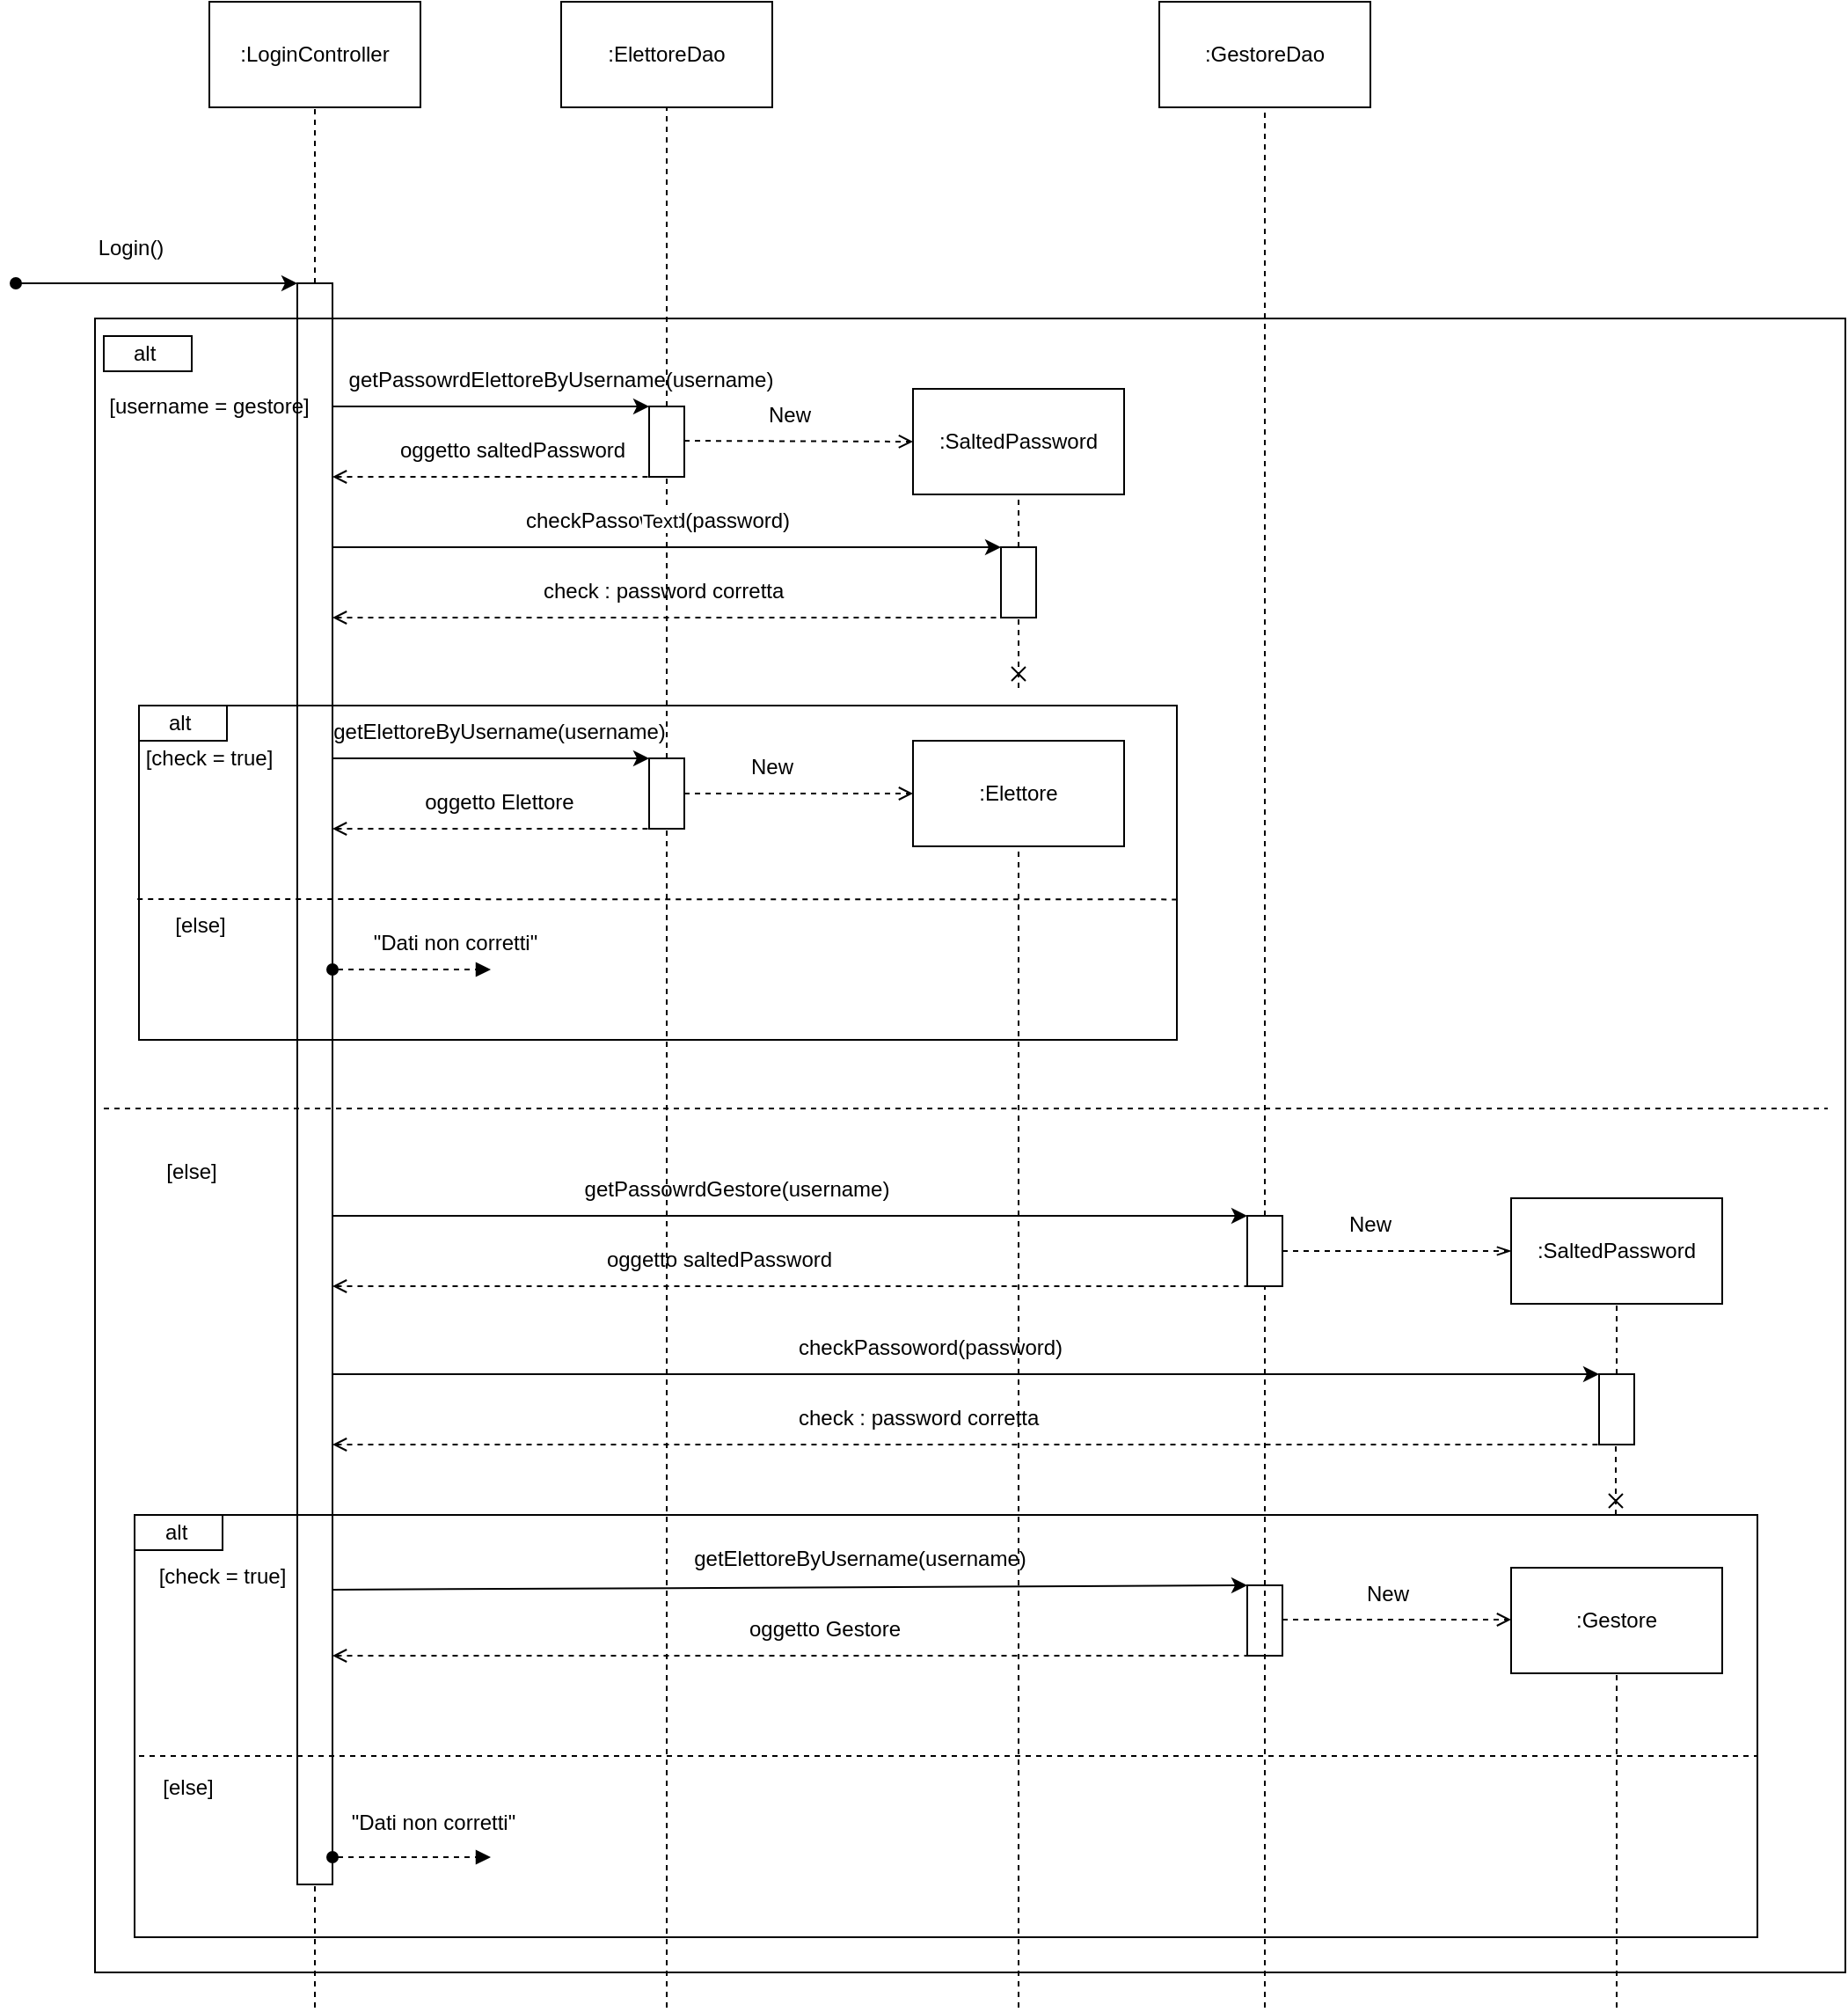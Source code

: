<mxfile version="16.5.1" type="device"><diagram id="kgpKYQtTHZ0yAKxKKP6v" name="Page-1"><mxGraphModel dx="1273" dy="1432" grid="1" gridSize="10" guides="1" tooltips="1" connect="1" arrows="1" fold="1" page="1" pageScale="1" pageWidth="850" pageHeight="1100" math="0" shadow="0"><root><mxCell id="0"/><mxCell id="1" parent="0"/><mxCell id="zimkhV02M0Bjvxlwnk5M-21" value="" style="rounded=0;whiteSpace=wrap;html=1;glass=0;strokeWidth=1;fillColor=none;" parent="1" vertex="1"><mxGeometry x="295" y="390" width="995" height="940" as="geometry"/></mxCell><mxCell id="ufNVCwmknLAOOjxs-UCy-55" value="&lt;mxGraphModel&gt;&lt;root&gt;&lt;mxCell id=&quot;0&quot;/&gt;&lt;mxCell id=&quot;1&quot; parent=&quot;0&quot;/&gt;&lt;mxCell id=&quot;2&quot; value=&quot;&amp;lt;span style=&amp;quot;color: rgba(0 , 0 , 0 , 0) ; font-family: monospace ; font-size: 0px&amp;quot;&amp;gt;%3CmxGraphModel%3E%3Croot%3E%3CmxCell%20id%3D%220%22%2F%3E%3CmxCell%20id%3D%221%22%20parent%3D%220%22%2F%3E%3CmxCell%20id%3D%222%22%20value%3D%22%22%20style%3D%22endArrow%3Dclassic%3Bhtml%3D1%3Brounded%3D0%3B%22%20edge%3D%221%22%20parent%3D%221%22%3E%3CmxGeometry%20width%3D%2250%22%20height%3D%2250%22%20relative%3D%221%22%20as%3D%22geometry%22%3E%3CmxPoint%20x%3D%22520%22%20y%3D%22550%22%20as%3D%22sourcePoint%22%2F%3E%3CmxPoint%20x%3D%22430%22%20y%3D%22550%22%20as%3D%22targetPoint%22%2F%3E%3C%2FmxGeometry%3E%3C%2FmxCell%3E%3C%2Froot%3E%3C%2FmxGraphModel%3E" style="rounded=0;whiteSpace=wrap;html=1;glass=0;strokeWidth=1;fillColor=none;" vertex="1" parent="1"><mxGeometry x="317.5" y="1070" width="922.5" height="240" as="geometry"/></mxCell><mxCell id="zimkhV02M0Bjvxlwnk5M-40" value="&lt;mxGraphModel&gt;&lt;root&gt;&lt;mxCell id=&quot;0&quot;/&gt;&lt;mxCell id=&quot;1&quot; parent=&quot;0&quot;/&gt;&lt;mxCell id=&quot;2&quot; value=&quot;&amp;lt;span style=&amp;quot;color: rgba(0 , 0 , 0 , 0) ; font-family: monospace ; font-size: 0px&amp;quot;&amp;gt;%3CmxGraphModel%3E%3Croot%3E%3CmxCell%20id%3D%220%22%2F%3E%3CmxCell%20id%3D%221%22%20parent%3D%220%22%2F%3E%3CmxCell%20id%3D%222%22%20value%3D%22%22%20style%3D%22endArrow%3Dclassic%3Bhtml%3D1%3Brounded%3D0%3B%22%20edge%3D%221%22%20parent%3D%221%22%3E%3CmxGeometry%20width%3D%2250%22%20height%3D%2250%22%20relative%3D%221%22%20as%3D%22geometry%22%3E%3CmxPoint%20x%3D%22520%22%20y%3D%22550%22%20as%3D%22sourcePoint%22%2F%3E%3CmxPoint%20x%3D%22430%22%20y%3D%22550%22%20as%3D%22targetPoint%22%2F%3E%3C%2FmxGeometry%3E%3C%2FmxCell%3E%3C%2Froot%3E%3C%2FmxGraphModel%3E" style="rounded=0;whiteSpace=wrap;html=1;glass=0;strokeWidth=1;fillColor=none;" parent="1" vertex="1"><mxGeometry x="320" y="610" width="590" height="190" as="geometry"/></mxCell><mxCell id="zimkhV02M0Bjvxlwnk5M-27" value="" style="rounded=0;whiteSpace=wrap;html=1;glass=0;strokeWidth=1;fillColor=none;" parent="1" vertex="1"><mxGeometry x="410" y="370" width="20" height="910" as="geometry"/></mxCell><mxCell id="zimkhV02M0Bjvxlwnk5M-2" value=":LoginController" style="rounded=0;whiteSpace=wrap;html=1;" parent="1" vertex="1"><mxGeometry x="360" y="210" width="120" height="60" as="geometry"/></mxCell><mxCell id="zimkhV02M0Bjvxlwnk5M-3" value=":ElettoreDao" style="rounded=0;whiteSpace=wrap;html=1;" parent="1" vertex="1"><mxGeometry x="560" y="210" width="120" height="60" as="geometry"/></mxCell><mxCell id="zimkhV02M0Bjvxlwnk5M-5" value="" style="endArrow=none;dashed=1;html=1;rounded=0;entryX=0.5;entryY=1;entryDx=0;entryDy=0;startArrow=none;" parent="1" source="zimkhV02M0Bjvxlwnk5M-27" target="zimkhV02M0Bjvxlwnk5M-2" edge="1"><mxGeometry width="50" height="50" relative="1" as="geometry"><mxPoint x="420" y="580" as="sourcePoint"/><mxPoint x="470" y="270" as="targetPoint"/></mxGeometry></mxCell><mxCell id="zimkhV02M0Bjvxlwnk5M-6" value="" style="endArrow=none;dashed=1;html=1;rounded=0;entryX=0.5;entryY=1;entryDx=0;entryDy=0;startArrow=none;" parent="1" source="zimkhV02M0Bjvxlwnk5M-30" target="zimkhV02M0Bjvxlwnk5M-3" edge="1"><mxGeometry width="50" height="50" relative="1" as="geometry"><mxPoint x="620" y="570" as="sourcePoint"/><mxPoint x="700" y="240" as="targetPoint"/></mxGeometry></mxCell><mxCell id="zimkhV02M0Bjvxlwnk5M-11" value="" style="endArrow=classic;html=1;rounded=0;endFill=1;startArrow=oval;startFill=1;" parent="1" edge="1"><mxGeometry width="50" height="50" relative="1" as="geometry"><mxPoint x="250" y="370" as="sourcePoint"/><mxPoint x="410" y="370" as="targetPoint"/></mxGeometry></mxCell><mxCell id="zimkhV02M0Bjvxlwnk5M-20" value="Login()" style="text;html=1;align=center;verticalAlign=middle;resizable=0;points=[];autosize=1;strokeColor=none;fillColor=none;" parent="1" vertex="1"><mxGeometry x="290" y="340" width="50" height="20" as="geometry"/></mxCell><mxCell id="zimkhV02M0Bjvxlwnk5M-22" value="alt&amp;nbsp;" style="rounded=0;whiteSpace=wrap;html=1;" parent="1" vertex="1"><mxGeometry x="300" y="400" width="50" height="20" as="geometry"/></mxCell><mxCell id="zimkhV02M0Bjvxlwnk5M-25" value="" style="endArrow=classic;html=1;rounded=0;startArrow=none;entryX=0;entryY=0;entryDx=0;entryDy=0;" parent="1" target="zimkhV02M0Bjvxlwnk5M-30" edge="1"><mxGeometry width="50" height="50" relative="1" as="geometry"><mxPoint x="430" y="440" as="sourcePoint"/><mxPoint x="600" y="440" as="targetPoint"/></mxGeometry></mxCell><mxCell id="zimkhV02M0Bjvxlwnk5M-26" value="getPassowrdElettoreByUsername(username)" style="text;html=1;strokeColor=none;fillColor=none;align=center;verticalAlign=middle;whiteSpace=wrap;rounded=0;glass=0;" parent="1" vertex="1"><mxGeometry x="530" y="410" width="60" height="30" as="geometry"/></mxCell><mxCell id="zimkhV02M0Bjvxlwnk5M-23" value="[username = gestore]" style="text;html=1;strokeColor=none;fillColor=none;align=center;verticalAlign=middle;whiteSpace=wrap;rounded=0;" parent="1" vertex="1"><mxGeometry x="295" y="430" width="130" height="20" as="geometry"/></mxCell><mxCell id="zimkhV02M0Bjvxlwnk5M-30" value="" style="rounded=0;whiteSpace=wrap;html=1;glass=0;strokeWidth=1;fillColor=none;" parent="1" vertex="1"><mxGeometry x="610" y="440" width="20" height="40" as="geometry"/></mxCell><mxCell id="zimkhV02M0Bjvxlwnk5M-35" value=":GestoreDao" style="rounded=0;whiteSpace=wrap;html=1;" parent="1" vertex="1"><mxGeometry x="900" y="210" width="120" height="60" as="geometry"/></mxCell><mxCell id="zimkhV02M0Bjvxlwnk5M-36" value="" style="endArrow=none;dashed=1;html=1;rounded=0;startArrow=none;entryX=0.5;entryY=1;entryDx=0;entryDy=0;" parent="1" source="zimkhV02M0Bjvxlwnk5M-84" target="zimkhV02M0Bjvxlwnk5M-35" edge="1"><mxGeometry width="50" height="50" relative="1" as="geometry"><mxPoint x="960" y="1020" as="sourcePoint"/><mxPoint x="960" y="210" as="targetPoint"/></mxGeometry></mxCell><mxCell id="zimkhV02M0Bjvxlwnk5M-41" value="alt&amp;nbsp;" style="rounded=0;whiteSpace=wrap;html=1;" parent="1" vertex="1"><mxGeometry x="320" y="610" width="50" height="20" as="geometry"/></mxCell><mxCell id="zimkhV02M0Bjvxlwnk5M-47" value="" style="endArrow=classic;html=1;rounded=0;endFill=1;entryX=0;entryY=0;entryDx=0;entryDy=0;" parent="1" edge="1" target="ufNVCwmknLAOOjxs-UCy-6"><mxGeometry width="50" height="50" relative="1" as="geometry"><mxPoint x="430" y="520" as="sourcePoint"/><mxPoint x="800" y="520" as="targetPoint"/></mxGeometry></mxCell><mxCell id="zimkhV02M0Bjvxlwnk5M-50" value="checkPassoword(password)" style="text;html=1;strokeColor=none;fillColor=none;align=center;verticalAlign=middle;whiteSpace=wrap;rounded=0;glass=0;" parent="1" vertex="1"><mxGeometry x="585" y="490" width="60" height="30" as="geometry"/></mxCell><mxCell id="zimkhV02M0Bjvxlwnk5M-53" value="[check = true]" style="text;html=1;strokeColor=none;fillColor=none;align=center;verticalAlign=middle;whiteSpace=wrap;rounded=0;glass=0;" parent="1" vertex="1"><mxGeometry x="305" y="630" width="110" height="20" as="geometry"/></mxCell><mxCell id="zimkhV02M0Bjvxlwnk5M-55" value="" style="endArrow=none;dashed=1;html=1;rounded=0;entryX=0.5;entryY=1;entryDx=0;entryDy=0;startArrow=none;" parent="1" source="zimkhV02M0Bjvxlwnk5M-65" target="zimkhV02M0Bjvxlwnk5M-30" edge="1"><mxGeometry width="50" height="50" relative="1" as="geometry"><mxPoint x="620" y="870" as="sourcePoint"/><mxPoint x="670" y="530" as="targetPoint"/></mxGeometry></mxCell><mxCell id="ufNVCwmknLAOOjxs-UCy-44" value="Text" style="edgeLabel;html=1;align=center;verticalAlign=middle;resizable=0;points=[];" vertex="1" connectable="0" parent="zimkhV02M0Bjvxlwnk5M-55"><mxGeometry x="0.688" y="4" relative="1" as="geometry"><mxPoint as="offset"/></mxGeometry></mxCell><mxCell id="zimkhV02M0Bjvxlwnk5M-56" value=":Elettore" style="rounded=0;whiteSpace=wrap;html=1;glass=0;strokeWidth=1;fillColor=none;" parent="1" vertex="1"><mxGeometry x="760" y="630" width="120" height="60" as="geometry"/></mxCell><mxCell id="zimkhV02M0Bjvxlwnk5M-60" value="New" style="text;html=1;strokeColor=none;fillColor=none;align=center;verticalAlign=middle;whiteSpace=wrap;rounded=0;glass=0;" parent="1" vertex="1"><mxGeometry x="650" y="630" width="60" height="30" as="geometry"/></mxCell><mxCell id="zimkhV02M0Bjvxlwnk5M-62" value="" style="endArrow=classic;html=1;rounded=0;startArrow=none;entryX=0;entryY=0;entryDx=0;entryDy=0;" parent="1" edge="1"><mxGeometry width="50" height="50" relative="1" as="geometry"><mxPoint x="430" y="640" as="sourcePoint"/><mxPoint x="610" y="640" as="targetPoint"/></mxGeometry></mxCell><mxCell id="zimkhV02M0Bjvxlwnk5M-65" value="" style="rounded=0;whiteSpace=wrap;html=1;glass=0;strokeWidth=1;fillColor=none;" parent="1" vertex="1"><mxGeometry x="610" y="640" width="20" height="40" as="geometry"/></mxCell><mxCell id="zimkhV02M0Bjvxlwnk5M-66" value="" style="endArrow=none;dashed=1;html=1;rounded=0;entryX=0.5;entryY=1;entryDx=0;entryDy=0;" parent="1" target="zimkhV02M0Bjvxlwnk5M-65" edge="1"><mxGeometry width="50" height="50" relative="1" as="geometry"><mxPoint x="620" y="1350" as="sourcePoint"/><mxPoint x="620" y="480" as="targetPoint"/></mxGeometry></mxCell><mxCell id="zimkhV02M0Bjvxlwnk5M-67" value="" style="endArrow=none;dashed=1;html=1;rounded=0;endFill=0;startArrow=open;startFill=0;" parent="1" edge="1"><mxGeometry width="50" height="50" relative="1" as="geometry"><mxPoint x="430" y="680" as="sourcePoint"/><mxPoint x="610" y="680" as="targetPoint"/></mxGeometry></mxCell><mxCell id="zimkhV02M0Bjvxlwnk5M-69" value="" style="endArrow=open;dashed=1;html=1;rounded=0;entryX=0;entryY=0.5;entryDx=0;entryDy=0;startArrow=none;startFill=0;endFill=0;exitX=1;exitY=0.5;exitDx=0;exitDy=0;" parent="1" target="zimkhV02M0Bjvxlwnk5M-56" edge="1" source="zimkhV02M0Bjvxlwnk5M-65"><mxGeometry width="50" height="50" relative="1" as="geometry"><mxPoint x="430" y="680" as="sourcePoint"/><mxPoint x="690" y="700" as="targetPoint"/></mxGeometry></mxCell><mxCell id="zimkhV02M0Bjvxlwnk5M-70" value="getElettoreByUsername(username)" style="text;html=1;strokeColor=none;fillColor=none;align=center;verticalAlign=middle;whiteSpace=wrap;rounded=0;glass=0;" parent="1" vertex="1"><mxGeometry x="495" y="610" width="60" height="30" as="geometry"/></mxCell><mxCell id="zimkhV02M0Bjvxlwnk5M-74" value="[else]" style="text;html=1;strokeColor=none;fillColor=none;align=center;verticalAlign=middle;whiteSpace=wrap;rounded=0;glass=0;" parent="1" vertex="1"><mxGeometry x="325" y="720" width="60" height="30" as="geometry"/></mxCell><mxCell id="zimkhV02M0Bjvxlwnk5M-75" value="" style="endArrow=block;html=1;rounded=0;dashed=1;strokeColor=default;endFill=1;startArrow=oval;startFill=1;" parent="1" edge="1"><mxGeometry width="50" height="50" relative="1" as="geometry"><mxPoint x="430" y="760" as="sourcePoint"/><mxPoint x="520" y="760" as="targetPoint"/></mxGeometry></mxCell><mxCell id="zimkhV02M0Bjvxlwnk5M-76" value="&quot;Dati non corretti&quot;" style="text;html=1;strokeColor=none;fillColor=none;align=center;verticalAlign=middle;whiteSpace=wrap;rounded=0;glass=0;" parent="1" vertex="1"><mxGeometry x="445" y="730" width="110" height="30" as="geometry"/></mxCell><mxCell id="zimkhV02M0Bjvxlwnk5M-79" value="[else]" style="text;html=1;strokeColor=none;fillColor=none;align=center;verticalAlign=middle;whiteSpace=wrap;rounded=0;glass=0;" parent="1" vertex="1"><mxGeometry x="320" y="860" width="60" height="30" as="geometry"/></mxCell><mxCell id="zimkhV02M0Bjvxlwnk5M-82" value="getPassowrdGestore(username)" style="text;html=1;strokeColor=none;fillColor=none;align=center;verticalAlign=middle;whiteSpace=wrap;rounded=0;glass=0;" parent="1" vertex="1"><mxGeometry x="630" y="870" width="60" height="30" as="geometry"/></mxCell><mxCell id="zimkhV02M0Bjvxlwnk5M-83" value="" style="endArrow=classic;html=1;rounded=0;startArrow=none;entryX=0;entryY=0;entryDx=0;entryDy=0;" parent="1" edge="1" target="zimkhV02M0Bjvxlwnk5M-84"><mxGeometry width="50" height="50" relative="1" as="geometry"><mxPoint x="430" y="900" as="sourcePoint"/><mxPoint x="960" y="900" as="targetPoint"/></mxGeometry></mxCell><mxCell id="zimkhV02M0Bjvxlwnk5M-84" value="" style="rounded=0;whiteSpace=wrap;html=1;glass=0;strokeWidth=1;fillColor=none;" parent="1" vertex="1"><mxGeometry x="950" y="900" width="20" height="40" as="geometry"/></mxCell><mxCell id="zimkhV02M0Bjvxlwnk5M-85" value="" style="endArrow=none;dashed=1;html=1;rounded=0;entryX=0.5;entryY=1;entryDx=0;entryDy=0;startArrow=none;" parent="1" target="zimkhV02M0Bjvxlwnk5M-84" edge="1"><mxGeometry width="50" height="50" relative="1" as="geometry"><mxPoint x="960" y="1350" as="sourcePoint"/><mxPoint x="959.5" y="200" as="targetPoint"/></mxGeometry></mxCell><mxCell id="zimkhV02M0Bjvxlwnk5M-86" value="" style="endArrow=none;dashed=1;html=1;rounded=0;endFill=0;startArrow=open;startFill=0;" parent="1" edge="1"><mxGeometry width="50" height="50" relative="1" as="geometry"><mxPoint x="430" y="940" as="sourcePoint"/><mxPoint x="950" y="940" as="targetPoint"/></mxGeometry></mxCell><mxCell id="zimkhV02M0Bjvxlwnk5M-94" value="alt&amp;nbsp;" style="rounded=0;whiteSpace=wrap;html=1;" parent="1" vertex="1"><mxGeometry x="317.5" y="1070" width="50" height="20" as="geometry"/></mxCell><mxCell id="ufNVCwmknLAOOjxs-UCy-1" value=":SaltedPassword" style="rounded=0;whiteSpace=wrap;html=1;" vertex="1" parent="1"><mxGeometry x="760" y="430" width="120" height="60" as="geometry"/></mxCell><mxCell id="ufNVCwmknLAOOjxs-UCy-2" value="" style="endArrow=none;dashed=1;html=1;rounded=0;startArrow=none;entryX=0.5;entryY=1;entryDx=0;entryDy=0;exitX=0.5;exitY=0;exitDx=0;exitDy=0;" edge="1" parent="1" source="ufNVCwmknLAOOjxs-UCy-6" target="ufNVCwmknLAOOjxs-UCy-1"><mxGeometry width="50" height="50" relative="1" as="geometry"><mxPoint x="799.5" y="1080" as="sourcePoint"/><mxPoint x="799.5" y="490" as="targetPoint"/></mxGeometry></mxCell><mxCell id="ufNVCwmknLAOOjxs-UCy-3" value="" style="endArrow=open;dashed=1;html=1;rounded=0;startArrow=none;startFill=0;endFill=0;entryX=0;entryY=0.5;entryDx=0;entryDy=0;" edge="1" parent="1" target="ufNVCwmknLAOOjxs-UCy-1"><mxGeometry width="50" height="50" relative="1" as="geometry"><mxPoint x="630" y="459.5" as="sourcePoint"/><mxPoint x="740" y="459.5" as="targetPoint"/></mxGeometry></mxCell><mxCell id="ufNVCwmknLAOOjxs-UCy-4" value="" style="endArrow=none;dashed=1;html=1;rounded=0;endFill=0;startArrow=open;startFill=0;" edge="1" parent="1"><mxGeometry width="50" height="50" relative="1" as="geometry"><mxPoint x="430" y="480" as="sourcePoint"/><mxPoint x="610" y="480" as="targetPoint"/></mxGeometry></mxCell><mxCell id="ufNVCwmknLAOOjxs-UCy-5" value="oggetto saltedPassword" style="text;html=1;strokeColor=none;fillColor=none;align=center;verticalAlign=middle;whiteSpace=wrap;rounded=0;" vertex="1" parent="1"><mxGeometry x="455" y="450" width="155" height="30" as="geometry"/></mxCell><mxCell id="ufNVCwmknLAOOjxs-UCy-6" value="" style="rounded=0;whiteSpace=wrap;html=1;glass=0;strokeWidth=1;fillColor=none;" vertex="1" parent="1"><mxGeometry x="810" y="520" width="20" height="40" as="geometry"/></mxCell><mxCell id="ufNVCwmknLAOOjxs-UCy-7" value="" style="endArrow=none;dashed=1;html=1;rounded=0;startArrow=cross;entryX=0.5;entryY=1;entryDx=0;entryDy=0;endFill=0;startFill=0;" edge="1" parent="1" target="ufNVCwmknLAOOjxs-UCy-6"><mxGeometry width="50" height="50" relative="1" as="geometry"><mxPoint x="820" y="600" as="sourcePoint"/><mxPoint x="799.5" y="490" as="targetPoint"/></mxGeometry></mxCell><mxCell id="ufNVCwmknLAOOjxs-UCy-8" value="" style="endArrow=none;dashed=1;html=1;rounded=0;endFill=0;startArrow=open;startFill=0;entryX=0;entryY=1;entryDx=0;entryDy=0;" edge="1" parent="1" target="ufNVCwmknLAOOjxs-UCy-6"><mxGeometry width="50" height="50" relative="1" as="geometry"><mxPoint x="430" y="560" as="sourcePoint"/><mxPoint x="610" y="560" as="targetPoint"/></mxGeometry></mxCell><mxCell id="ufNVCwmknLAOOjxs-UCy-9" value="check : password corretta&amp;nbsp;" style="text;html=1;strokeColor=none;fillColor=none;align=center;verticalAlign=middle;whiteSpace=wrap;rounded=0;" vertex="1" parent="1"><mxGeometry x="530" y="530" width="180" height="30" as="geometry"/></mxCell><mxCell id="ufNVCwmknLAOOjxs-UCy-10" value="New" style="text;html=1;strokeColor=none;fillColor=none;align=center;verticalAlign=middle;whiteSpace=wrap;rounded=0;" vertex="1" parent="1"><mxGeometry x="660" y="430" width="60" height="30" as="geometry"/></mxCell><mxCell id="ufNVCwmknLAOOjxs-UCy-17" value="oggetto Elettore" style="text;html=1;strokeColor=none;fillColor=none;align=center;verticalAlign=middle;whiteSpace=wrap;rounded=0;" vertex="1" parent="1"><mxGeometry x="480" y="650" width="90" height="30" as="geometry"/></mxCell><mxCell id="ufNVCwmknLAOOjxs-UCy-19" value="" style="endArrow=none;dashed=1;html=1;rounded=0;entryX=0.5;entryY=1;entryDx=0;entryDy=0;" edge="1" parent="1" target="zimkhV02M0Bjvxlwnk5M-56"><mxGeometry width="50" height="50" relative="1" as="geometry"><mxPoint x="820" y="1350" as="sourcePoint"/><mxPoint x="900" y="800" as="targetPoint"/></mxGeometry></mxCell><mxCell id="ufNVCwmknLAOOjxs-UCy-24" style="edgeStyle=orthogonalEdgeStyle;rounded=0;orthogonalLoop=1;jettySize=auto;html=1;exitX=0.5;exitY=1;exitDx=0;exitDy=0;startArrow=cross;startFill=0;endArrow=none;endFill=0;" edge="1" parent="1" source="zimkhV02M0Bjvxlwnk5M-65" target="zimkhV02M0Bjvxlwnk5M-65"><mxGeometry relative="1" as="geometry"/></mxCell><mxCell id="ufNVCwmknLAOOjxs-UCy-32" value=":SaltedPassword" style="rounded=0;whiteSpace=wrap;html=1;" vertex="1" parent="1"><mxGeometry x="1100" y="890" width="120" height="60" as="geometry"/></mxCell><mxCell id="ufNVCwmknLAOOjxs-UCy-36" value="" style="endArrow=none;dashed=1;html=1;rounded=0;" edge="1" parent="1"><mxGeometry width="50" height="50" relative="1" as="geometry"><mxPoint x="300" y="839" as="sourcePoint"/><mxPoint x="1280" y="839" as="targetPoint"/></mxGeometry></mxCell><mxCell id="ufNVCwmknLAOOjxs-UCy-39" value="" style="endArrow=openThin;dashed=1;html=1;rounded=0;entryX=0;entryY=0.5;entryDx=0;entryDy=0;exitX=1;exitY=0.5;exitDx=0;exitDy=0;endFill=0;" edge="1" parent="1" source="zimkhV02M0Bjvxlwnk5M-84" target="ufNVCwmknLAOOjxs-UCy-32"><mxGeometry width="50" height="50" relative="1" as="geometry"><mxPoint x="920" y="970" as="sourcePoint"/><mxPoint x="970" y="920" as="targetPoint"/></mxGeometry></mxCell><mxCell id="ufNVCwmknLAOOjxs-UCy-40" value="New" style="text;html=1;strokeColor=none;fillColor=none;align=center;verticalAlign=middle;whiteSpace=wrap;rounded=0;" vertex="1" parent="1"><mxGeometry x="990" y="890" width="60" height="30" as="geometry"/></mxCell><mxCell id="ufNVCwmknLAOOjxs-UCy-41" value="oggetto saltedPassword" style="text;html=1;strokeColor=none;fillColor=none;align=center;verticalAlign=middle;whiteSpace=wrap;rounded=0;" vertex="1" parent="1"><mxGeometry x="570" y="910" width="160" height="30" as="geometry"/></mxCell><mxCell id="ufNVCwmknLAOOjxs-UCy-42" value="" style="endArrow=none;dashed=1;html=1;rounded=0;entryX=0.5;entryY=1;entryDx=0;entryDy=0;startArrow=none;" edge="1" parent="1" target="ufNVCwmknLAOOjxs-UCy-32"><mxGeometry width="50" height="50" relative="1" as="geometry"><mxPoint x="1160" y="990" as="sourcePoint"/><mxPoint x="1190" y="1010" as="targetPoint"/></mxGeometry></mxCell><mxCell id="ufNVCwmknLAOOjxs-UCy-43" value="" style="endArrow=classic;html=1;rounded=0;endFill=1;entryX=0;entryY=0;entryDx=0;entryDy=0;" edge="1" parent="1" target="ufNVCwmknLAOOjxs-UCy-49"><mxGeometry width="50" height="50" relative="1" as="geometry"><mxPoint x="430" y="990" as="sourcePoint"/><mxPoint x="1160" y="990" as="targetPoint"/></mxGeometry></mxCell><mxCell id="ufNVCwmknLAOOjxs-UCy-48" value="checkPassoword(password)" style="text;html=1;strokeColor=none;fillColor=none;align=center;verticalAlign=middle;whiteSpace=wrap;rounded=0;" vertex="1" parent="1"><mxGeometry x="740" y="960" width="60" height="30" as="geometry"/></mxCell><mxCell id="ufNVCwmknLAOOjxs-UCy-49" value="" style="rounded=0;whiteSpace=wrap;html=1;glass=0;strokeWidth=1;fillColor=none;" vertex="1" parent="1"><mxGeometry x="1150" y="990" width="20" height="40" as="geometry"/></mxCell><mxCell id="ufNVCwmknLAOOjxs-UCy-51" value="" style="endArrow=none;dashed=1;html=1;rounded=0;endFill=0;startArrow=open;startFill=0;entryX=0;entryY=1;entryDx=0;entryDy=0;" edge="1" parent="1"><mxGeometry width="50" height="50" relative="1" as="geometry"><mxPoint x="430" y="1030" as="sourcePoint"/><mxPoint x="1150" y="1030" as="targetPoint"/></mxGeometry></mxCell><mxCell id="ufNVCwmknLAOOjxs-UCy-53" value="check : password corretta&amp;nbsp;" style="text;html=1;strokeColor=none;fillColor=none;align=center;verticalAlign=middle;whiteSpace=wrap;rounded=0;" vertex="1" parent="1"><mxGeometry x="670" y="1000" width="190" height="30" as="geometry"/></mxCell><mxCell id="ufNVCwmknLAOOjxs-UCy-54" value="" style="endArrow=none;dashed=1;html=1;rounded=0;startArrow=cross;entryX=0.5;entryY=1;entryDx=0;entryDy=0;endFill=0;startFill=0;" edge="1" parent="1"><mxGeometry width="50" height="50" relative="1" as="geometry"><mxPoint x="1159.5" y="1070" as="sourcePoint"/><mxPoint x="1159.5" y="1030" as="targetPoint"/></mxGeometry></mxCell><mxCell id="ufNVCwmknLAOOjxs-UCy-58" value="[check = true]" style="text;html=1;strokeColor=none;fillColor=none;align=center;verticalAlign=middle;whiteSpace=wrap;rounded=0;" vertex="1" parent="1"><mxGeometry x="305" y="1090" width="125" height="30" as="geometry"/></mxCell><mxCell id="ufNVCwmknLAOOjxs-UCy-59" value=":Gestore" style="rounded=0;whiteSpace=wrap;html=1;glass=0;strokeWidth=1;fillColor=none;" vertex="1" parent="1"><mxGeometry x="1100" y="1100" width="120" height="60" as="geometry"/></mxCell><mxCell id="ufNVCwmknLAOOjxs-UCy-61" value="getElettoreByUsername(username)" style="text;html=1;strokeColor=none;fillColor=none;align=center;verticalAlign=middle;whiteSpace=wrap;rounded=0;" vertex="1" parent="1"><mxGeometry x="700" y="1080" width="60" height="30" as="geometry"/></mxCell><mxCell id="ufNVCwmknLAOOjxs-UCy-62" value="" style="endArrow=classic;html=1;rounded=0;startArrow=none;exitX=1;exitY=0.75;exitDx=0;exitDy=0;entryX=0;entryY=0;entryDx=0;entryDy=0;" edge="1" parent="1" source="ufNVCwmknLAOOjxs-UCy-58" target="ufNVCwmknLAOOjxs-UCy-64"><mxGeometry width="50" height="50" relative="1" as="geometry"><mxPoint x="430" y="1190" as="sourcePoint"/><mxPoint x="960" y="1113" as="targetPoint"/></mxGeometry></mxCell><mxCell id="ufNVCwmknLAOOjxs-UCy-63" value="" style="endArrow=none;dashed=1;html=1;rounded=0;entryX=0.5;entryY=1;entryDx=0;entryDy=0;" edge="1" parent="1" target="ufNVCwmknLAOOjxs-UCy-59"><mxGeometry width="50" height="50" relative="1" as="geometry"><mxPoint x="1160" y="1350" as="sourcePoint"/><mxPoint x="1140" y="1200" as="targetPoint"/></mxGeometry></mxCell><mxCell id="ufNVCwmknLAOOjxs-UCy-64" value="" style="rounded=0;whiteSpace=wrap;html=1;glass=0;strokeWidth=1;fillColor=none;" vertex="1" parent="1"><mxGeometry x="950" y="1110" width="20" height="40" as="geometry"/></mxCell><mxCell id="ufNVCwmknLAOOjxs-UCy-65" value="" style="endArrow=open;dashed=1;html=1;rounded=0;entryX=0;entryY=0.5;entryDx=0;entryDy=0;startArrow=none;startFill=0;endFill=0;exitX=1;exitY=0.5;exitDx=0;exitDy=0;" edge="1" parent="1"><mxGeometry width="50" height="50" relative="1" as="geometry"><mxPoint x="970" y="1129.5" as="sourcePoint"/><mxPoint x="1100" y="1129.5" as="targetPoint"/></mxGeometry></mxCell><mxCell id="ufNVCwmknLAOOjxs-UCy-66" value="New" style="text;html=1;strokeColor=none;fillColor=none;align=center;verticalAlign=middle;whiteSpace=wrap;rounded=0;" vertex="1" parent="1"><mxGeometry x="1000" y="1100" width="60" height="30" as="geometry"/></mxCell><mxCell id="ufNVCwmknLAOOjxs-UCy-67" value="" style="endArrow=none;dashed=1;html=1;rounded=0;endFill=0;startArrow=open;startFill=0;" edge="1" parent="1"><mxGeometry width="50" height="50" relative="1" as="geometry"><mxPoint x="430" y="1150" as="sourcePoint"/><mxPoint x="960" y="1150" as="targetPoint"/></mxGeometry></mxCell><mxCell id="ufNVCwmknLAOOjxs-UCy-68" value="oggetto Gestore" style="text;html=1;strokeColor=none;fillColor=none;align=center;verticalAlign=middle;whiteSpace=wrap;rounded=0;" vertex="1" parent="1"><mxGeometry x="650" y="1120" width="120" height="30" as="geometry"/></mxCell><mxCell id="ufNVCwmknLAOOjxs-UCy-69" value="" style="endArrow=none;dashed=1;html=1;rounded=0;strokeColor=default;" edge="1" parent="1"><mxGeometry width="50" height="50" relative="1" as="geometry"><mxPoint x="320" y="1207" as="sourcePoint"/><mxPoint x="1240" y="1207" as="targetPoint"/></mxGeometry></mxCell><mxCell id="ufNVCwmknLAOOjxs-UCy-70" value="[else]" style="text;html=1;strokeColor=none;fillColor=none;align=center;verticalAlign=middle;whiteSpace=wrap;rounded=0;" vertex="1" parent="1"><mxGeometry x="317.5" y="1210" width="60" height="30" as="geometry"/></mxCell><mxCell id="ufNVCwmknLAOOjxs-UCy-71" value="" style="endArrow=block;html=1;rounded=0;dashed=1;strokeColor=default;endFill=1;startArrow=oval;startFill=1;" edge="1" parent="1"><mxGeometry width="50" height="50" relative="1" as="geometry"><mxPoint x="430" y="1264.5" as="sourcePoint"/><mxPoint x="520" y="1264.5" as="targetPoint"/></mxGeometry></mxCell><mxCell id="ufNVCwmknLAOOjxs-UCy-72" value="&quot;Dati non corretti&quot;" style="text;html=1;strokeColor=none;fillColor=none;align=center;verticalAlign=middle;whiteSpace=wrap;rounded=0;" vertex="1" parent="1"><mxGeometry x="430" y="1230" width="115" height="30" as="geometry"/></mxCell><mxCell id="ufNVCwmknLAOOjxs-UCy-74" value="" style="endArrow=none;dashed=1;html=1;rounded=0;entryX=0.5;entryY=1;entryDx=0;entryDy=0;" edge="1" parent="1" target="zimkhV02M0Bjvxlwnk5M-27"><mxGeometry width="50" height="50" relative="1" as="geometry"><mxPoint x="420" y="1350" as="sourcePoint"/><mxPoint x="420" y="1390" as="targetPoint"/></mxGeometry></mxCell><mxCell id="ufNVCwmknLAOOjxs-UCy-82" value="" style="endArrow=none;dashed=1;html=1;rounded=0;strokeColor=default;exitX=0;exitY=0.548;exitDx=0;exitDy=0;exitPerimeter=0;entryX=1.003;entryY=0.549;entryDx=0;entryDy=0;entryPerimeter=0;" edge="1" parent="1"><mxGeometry width="50" height="50" relative="1" as="geometry"><mxPoint x="319.11" y="720.0" as="sourcePoint"/><mxPoint x="910.88" y="720.19" as="targetPoint"/></mxGeometry></mxCell></root></mxGraphModel></diagram></mxfile>